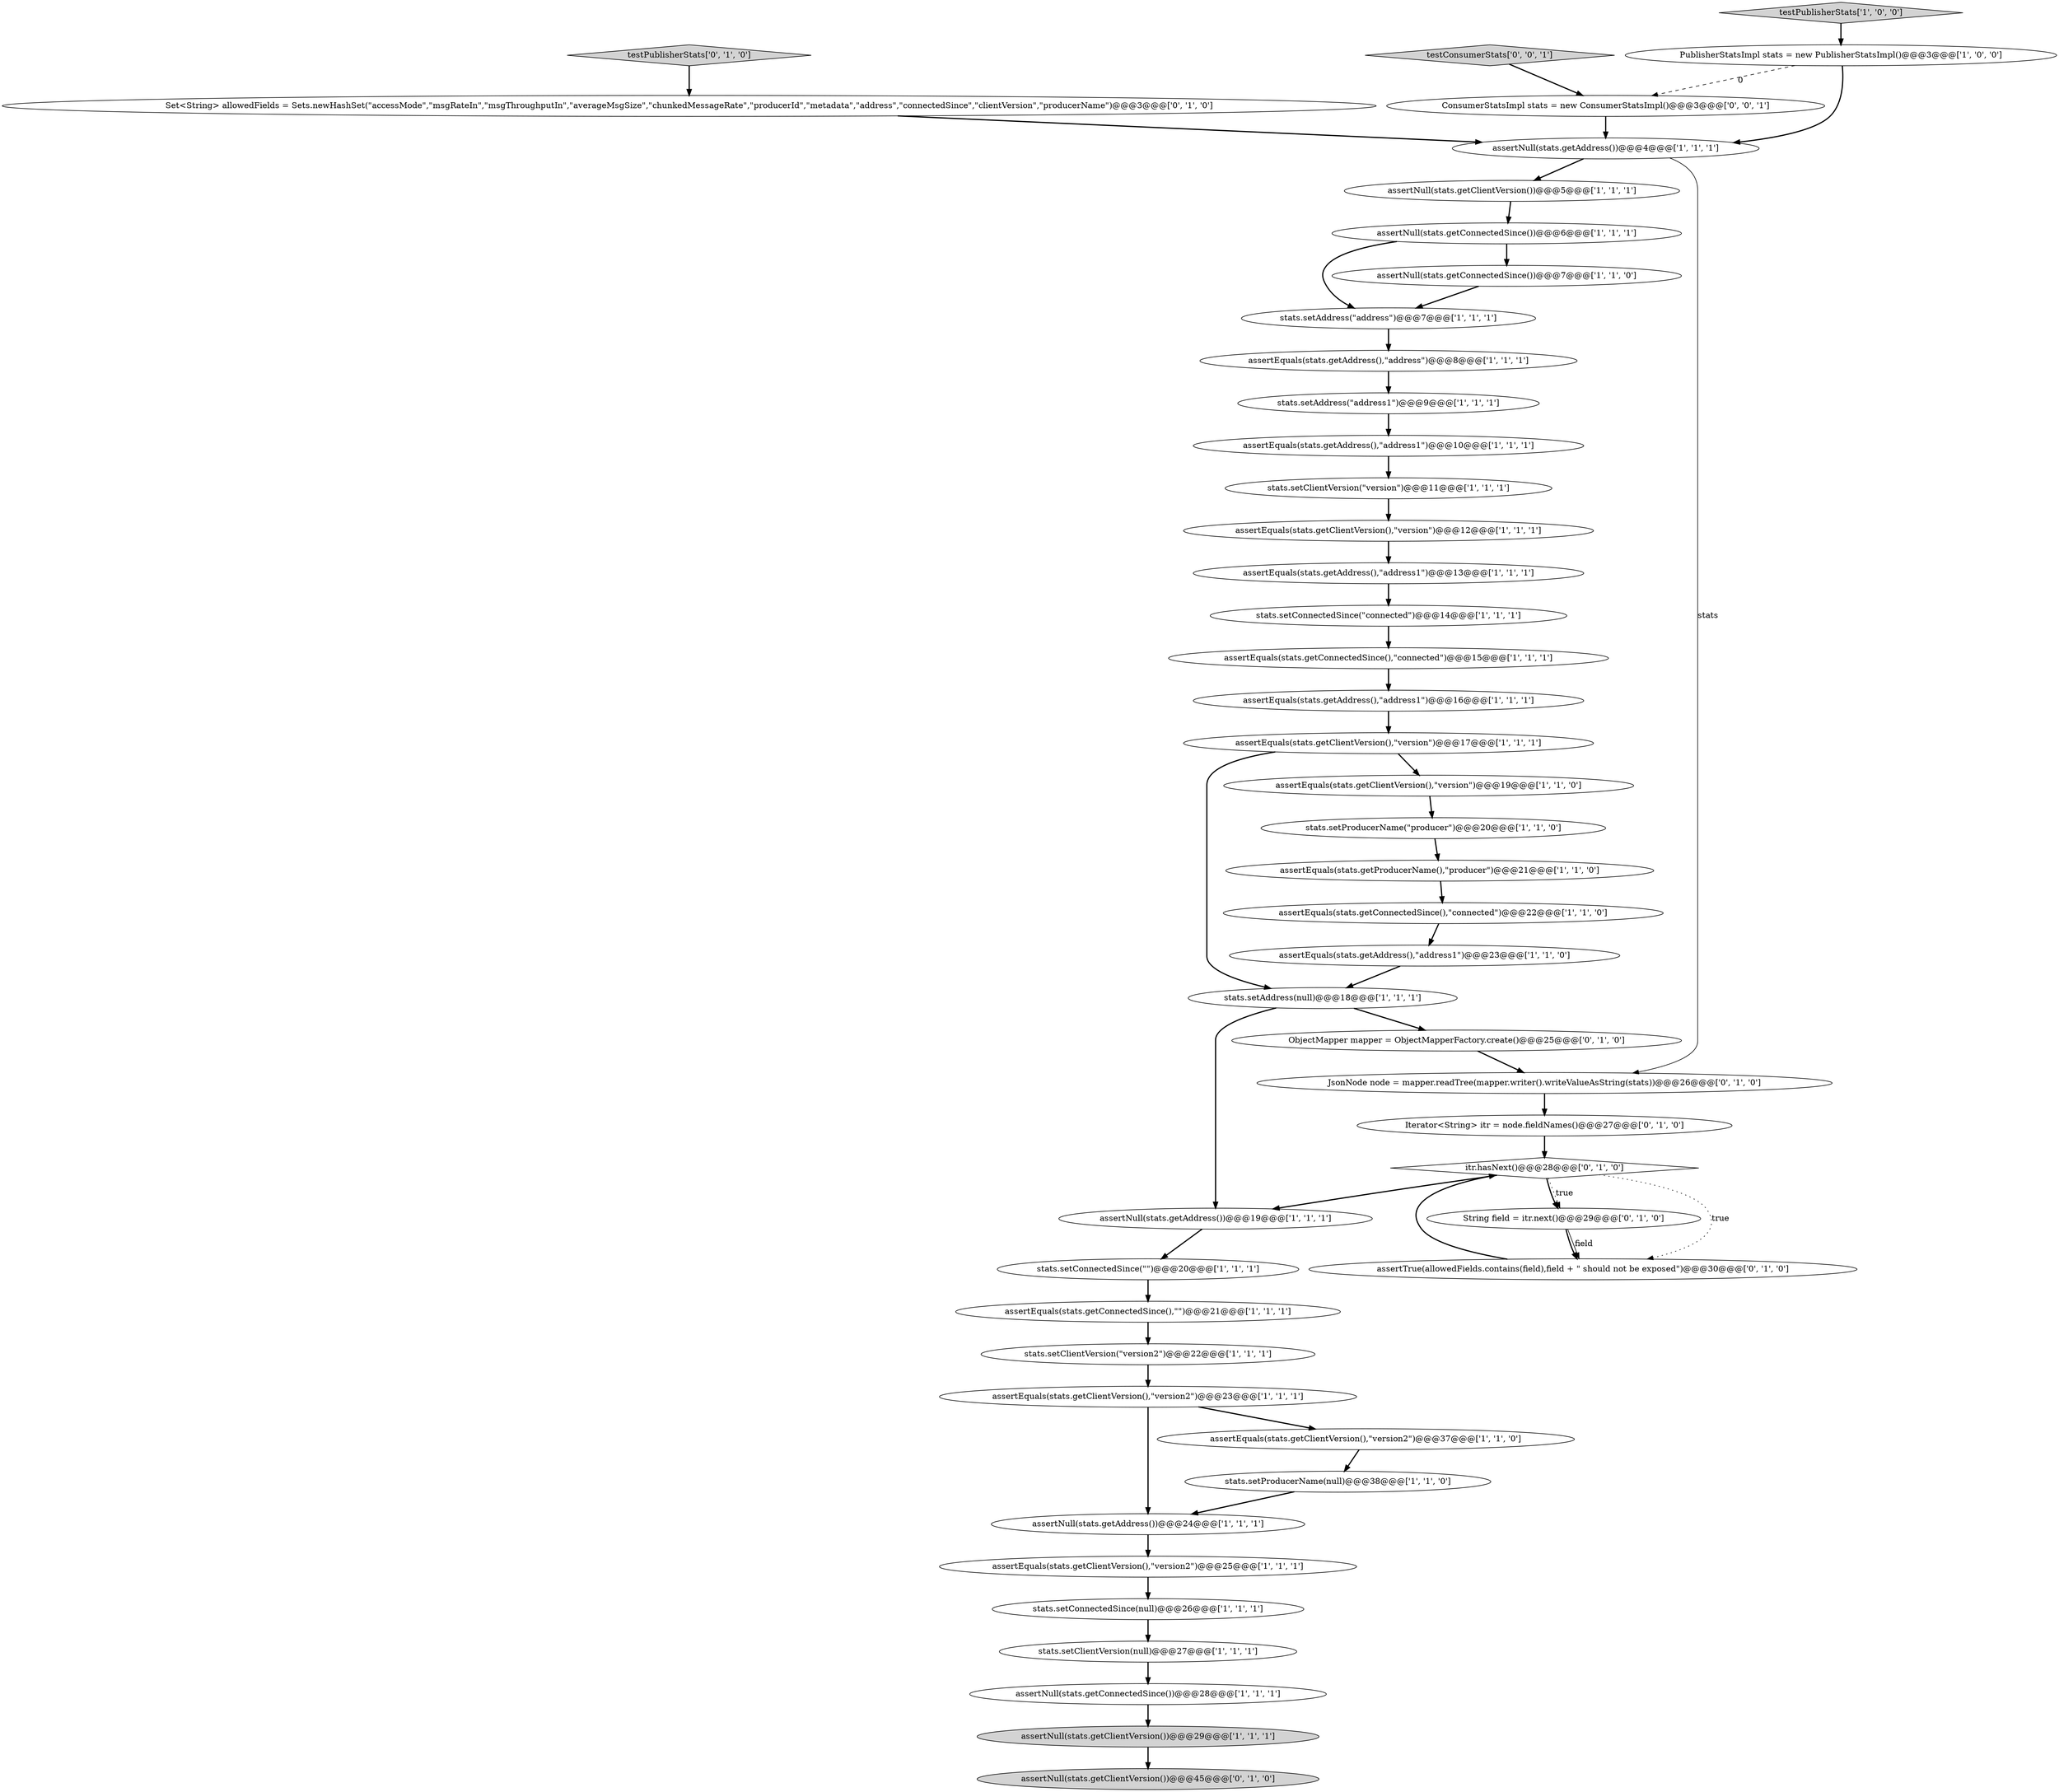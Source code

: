 digraph {
24 [style = filled, label = "stats.setAddress(\"address1\")@@@9@@@['1', '1', '1']", fillcolor = white, shape = ellipse image = "AAA0AAABBB1BBB"];
36 [style = filled, label = "assertTrue(allowedFields.contains(field),field + \" should not be exposed\")@@@30@@@['0', '1', '0']", fillcolor = white, shape = ellipse image = "AAA1AAABBB2BBB"];
38 [style = filled, label = "ObjectMapper mapper = ObjectMapperFactory.create()@@@25@@@['0', '1', '0']", fillcolor = white, shape = ellipse image = "AAA1AAABBB2BBB"];
29 [style = filled, label = "assertEquals(stats.getConnectedSince(),\"connected\")@@@15@@@['1', '1', '1']", fillcolor = white, shape = ellipse image = "AAA0AAABBB1BBB"];
43 [style = filled, label = "itr.hasNext()@@@28@@@['0', '1', '0']", fillcolor = white, shape = diamond image = "AAA1AAABBB2BBB"];
2 [style = filled, label = "assertNull(stats.getConnectedSince())@@@7@@@['1', '1', '0']", fillcolor = white, shape = ellipse image = "AAA0AAABBB1BBB"];
32 [style = filled, label = "stats.setConnectedSince(null)@@@26@@@['1', '1', '1']", fillcolor = white, shape = ellipse image = "AAA0AAABBB1BBB"];
34 [style = filled, label = "assertNull(stats.getAddress())@@@19@@@['1', '1', '1']", fillcolor = white, shape = ellipse image = "AAA0AAABBB1BBB"];
35 [style = filled, label = "assertEquals(stats.getAddress(),\"address1\")@@@13@@@['1', '1', '1']", fillcolor = white, shape = ellipse image = "AAA0AAABBB1BBB"];
5 [style = filled, label = "stats.setConnectedSince(\"connected\")@@@14@@@['1', '1', '1']", fillcolor = white, shape = ellipse image = "AAA0AAABBB1BBB"];
30 [style = filled, label = "assertEquals(stats.getClientVersion(),\"version\")@@@12@@@['1', '1', '1']", fillcolor = white, shape = ellipse image = "AAA0AAABBB1BBB"];
6 [style = filled, label = "stats.setClientVersion(\"version2\")@@@22@@@['1', '1', '1']", fillcolor = white, shape = ellipse image = "AAA0AAABBB1BBB"];
4 [style = filled, label = "stats.setProducerName(null)@@@38@@@['1', '1', '0']", fillcolor = white, shape = ellipse image = "AAA0AAABBB1BBB"];
1 [style = filled, label = "assertNull(stats.getClientVersion())@@@29@@@['1', '1', '1']", fillcolor = lightgray, shape = ellipse image = "AAA0AAABBB1BBB"];
45 [style = filled, label = "testConsumerStats['0', '0', '1']", fillcolor = lightgray, shape = diamond image = "AAA0AAABBB3BBB"];
16 [style = filled, label = "assertEquals(stats.getAddress(),\"address1\")@@@23@@@['1', '1', '0']", fillcolor = white, shape = ellipse image = "AAA0AAABBB1BBB"];
31 [style = filled, label = "stats.setProducerName(\"producer\")@@@20@@@['1', '1', '0']", fillcolor = white, shape = ellipse image = "AAA0AAABBB1BBB"];
17 [style = filled, label = "assertNull(stats.getClientVersion())@@@5@@@['1', '1', '1']", fillcolor = white, shape = ellipse image = "AAA0AAABBB1BBB"];
23 [style = filled, label = "assertEquals(stats.getConnectedSince(),\"\")@@@21@@@['1', '1', '1']", fillcolor = white, shape = ellipse image = "AAA0AAABBB1BBB"];
10 [style = filled, label = "stats.setClientVersion(\"version\")@@@11@@@['1', '1', '1']", fillcolor = white, shape = ellipse image = "AAA0AAABBB1BBB"];
11 [style = filled, label = "assertNull(stats.getAddress())@@@24@@@['1', '1', '1']", fillcolor = white, shape = ellipse image = "AAA0AAABBB1BBB"];
33 [style = filled, label = "assertEquals(stats.getProducerName(),\"producer\")@@@21@@@['1', '1', '0']", fillcolor = white, shape = ellipse image = "AAA0AAABBB1BBB"];
13 [style = filled, label = "assertEquals(stats.getAddress(),\"address\")@@@8@@@['1', '1', '1']", fillcolor = white, shape = ellipse image = "AAA0AAABBB1BBB"];
28 [style = filled, label = "stats.setConnectedSince(\"\")@@@20@@@['1', '1', '1']", fillcolor = white, shape = ellipse image = "AAA0AAABBB1BBB"];
7 [style = filled, label = "assertEquals(stats.getConnectedSince(),\"connected\")@@@22@@@['1', '1', '0']", fillcolor = white, shape = ellipse image = "AAA0AAABBB1BBB"];
12 [style = filled, label = "assertEquals(stats.getClientVersion(),\"version2\")@@@25@@@['1', '1', '1']", fillcolor = white, shape = ellipse image = "AAA0AAABBB1BBB"];
44 [style = filled, label = "Set<String> allowedFields = Sets.newHashSet(\"accessMode\",\"msgRateIn\",\"msgThroughputIn\",\"averageMsgSize\",\"chunkedMessageRate\",\"producerId\",\"metadata\",\"address\",\"connectedSince\",\"clientVersion\",\"producerName\")@@@3@@@['0', '1', '0']", fillcolor = white, shape = ellipse image = "AAA1AAABBB2BBB"];
14 [style = filled, label = "assertEquals(stats.getClientVersion(),\"version\")@@@19@@@['1', '1', '0']", fillcolor = white, shape = ellipse image = "AAA0AAABBB1BBB"];
40 [style = filled, label = "String field = itr.next()@@@29@@@['0', '1', '0']", fillcolor = white, shape = ellipse image = "AAA1AAABBB2BBB"];
25 [style = filled, label = "assertNull(stats.getConnectedSince())@@@6@@@['1', '1', '1']", fillcolor = white, shape = ellipse image = "AAA0AAABBB1BBB"];
20 [style = filled, label = "assertEquals(stats.getAddress(),\"address1\")@@@10@@@['1', '1', '1']", fillcolor = white, shape = ellipse image = "AAA0AAABBB1BBB"];
42 [style = filled, label = "assertNull(stats.getClientVersion())@@@45@@@['0', '1', '0']", fillcolor = lightgray, shape = ellipse image = "AAA0AAABBB2BBB"];
21 [style = filled, label = "assertNull(stats.getAddress())@@@4@@@['1', '1', '1']", fillcolor = white, shape = ellipse image = "AAA0AAABBB1BBB"];
3 [style = filled, label = "assertEquals(stats.getClientVersion(),\"version2\")@@@23@@@['1', '1', '1']", fillcolor = white, shape = ellipse image = "AAA0AAABBB1BBB"];
39 [style = filled, label = "JsonNode node = mapper.readTree(mapper.writer().writeValueAsString(stats))@@@26@@@['0', '1', '0']", fillcolor = white, shape = ellipse image = "AAA1AAABBB2BBB"];
18 [style = filled, label = "testPublisherStats['1', '0', '0']", fillcolor = lightgray, shape = diamond image = "AAA0AAABBB1BBB"];
8 [style = filled, label = "assertNull(stats.getConnectedSince())@@@28@@@['1', '1', '1']", fillcolor = white, shape = ellipse image = "AAA0AAABBB1BBB"];
46 [style = filled, label = "ConsumerStatsImpl stats = new ConsumerStatsImpl()@@@3@@@['0', '0', '1']", fillcolor = white, shape = ellipse image = "AAA0AAABBB3BBB"];
26 [style = filled, label = "assertEquals(stats.getClientVersion(),\"version\")@@@17@@@['1', '1', '1']", fillcolor = white, shape = ellipse image = "AAA0AAABBB1BBB"];
22 [style = filled, label = "assertEquals(stats.getAddress(),\"address1\")@@@16@@@['1', '1', '1']", fillcolor = white, shape = ellipse image = "AAA0AAABBB1BBB"];
41 [style = filled, label = "Iterator<String> itr = node.fieldNames()@@@27@@@['0', '1', '0']", fillcolor = white, shape = ellipse image = "AAA1AAABBB2BBB"];
37 [style = filled, label = "testPublisherStats['0', '1', '0']", fillcolor = lightgray, shape = diamond image = "AAA0AAABBB2BBB"];
9 [style = filled, label = "stats.setAddress(null)@@@18@@@['1', '1', '1']", fillcolor = white, shape = ellipse image = "AAA0AAABBB1BBB"];
0 [style = filled, label = "stats.setAddress(\"address\")@@@7@@@['1', '1', '1']", fillcolor = white, shape = ellipse image = "AAA0AAABBB1BBB"];
19 [style = filled, label = "assertEquals(stats.getClientVersion(),\"version2\")@@@37@@@['1', '1', '0']", fillcolor = white, shape = ellipse image = "AAA0AAABBB1BBB"];
15 [style = filled, label = "PublisherStatsImpl stats = new PublisherStatsImpl()@@@3@@@['1', '0', '0']", fillcolor = white, shape = ellipse image = "AAA0AAABBB1BBB"];
27 [style = filled, label = "stats.setClientVersion(null)@@@27@@@['1', '1', '1']", fillcolor = white, shape = ellipse image = "AAA0AAABBB1BBB"];
3->11 [style = bold, label=""];
11->12 [style = bold, label=""];
20->10 [style = bold, label=""];
34->28 [style = bold, label=""];
36->43 [style = bold, label=""];
10->30 [style = bold, label=""];
25->2 [style = bold, label=""];
24->20 [style = bold, label=""];
40->36 [style = bold, label=""];
37->44 [style = bold, label=""];
4->11 [style = bold, label=""];
7->16 [style = bold, label=""];
21->17 [style = bold, label=""];
41->43 [style = bold, label=""];
28->23 [style = bold, label=""];
33->7 [style = bold, label=""];
32->27 [style = bold, label=""];
15->21 [style = bold, label=""];
38->39 [style = bold, label=""];
46->21 [style = bold, label=""];
13->24 [style = bold, label=""];
0->13 [style = bold, label=""];
26->9 [style = bold, label=""];
26->14 [style = bold, label=""];
39->41 [style = bold, label=""];
8->1 [style = bold, label=""];
14->31 [style = bold, label=""];
43->34 [style = bold, label=""];
27->8 [style = bold, label=""];
35->5 [style = bold, label=""];
12->32 [style = bold, label=""];
23->6 [style = bold, label=""];
45->46 [style = bold, label=""];
22->26 [style = bold, label=""];
40->36 [style = solid, label="field"];
6->3 [style = bold, label=""];
3->19 [style = bold, label=""];
43->40 [style = bold, label=""];
21->39 [style = solid, label="stats"];
19->4 [style = bold, label=""];
5->29 [style = bold, label=""];
43->40 [style = dotted, label="true"];
29->22 [style = bold, label=""];
25->0 [style = bold, label=""];
43->36 [style = dotted, label="true"];
2->0 [style = bold, label=""];
30->35 [style = bold, label=""];
44->21 [style = bold, label=""];
9->38 [style = bold, label=""];
31->33 [style = bold, label=""];
15->46 [style = dashed, label="0"];
9->34 [style = bold, label=""];
17->25 [style = bold, label=""];
1->42 [style = bold, label=""];
16->9 [style = bold, label=""];
18->15 [style = bold, label=""];
}
